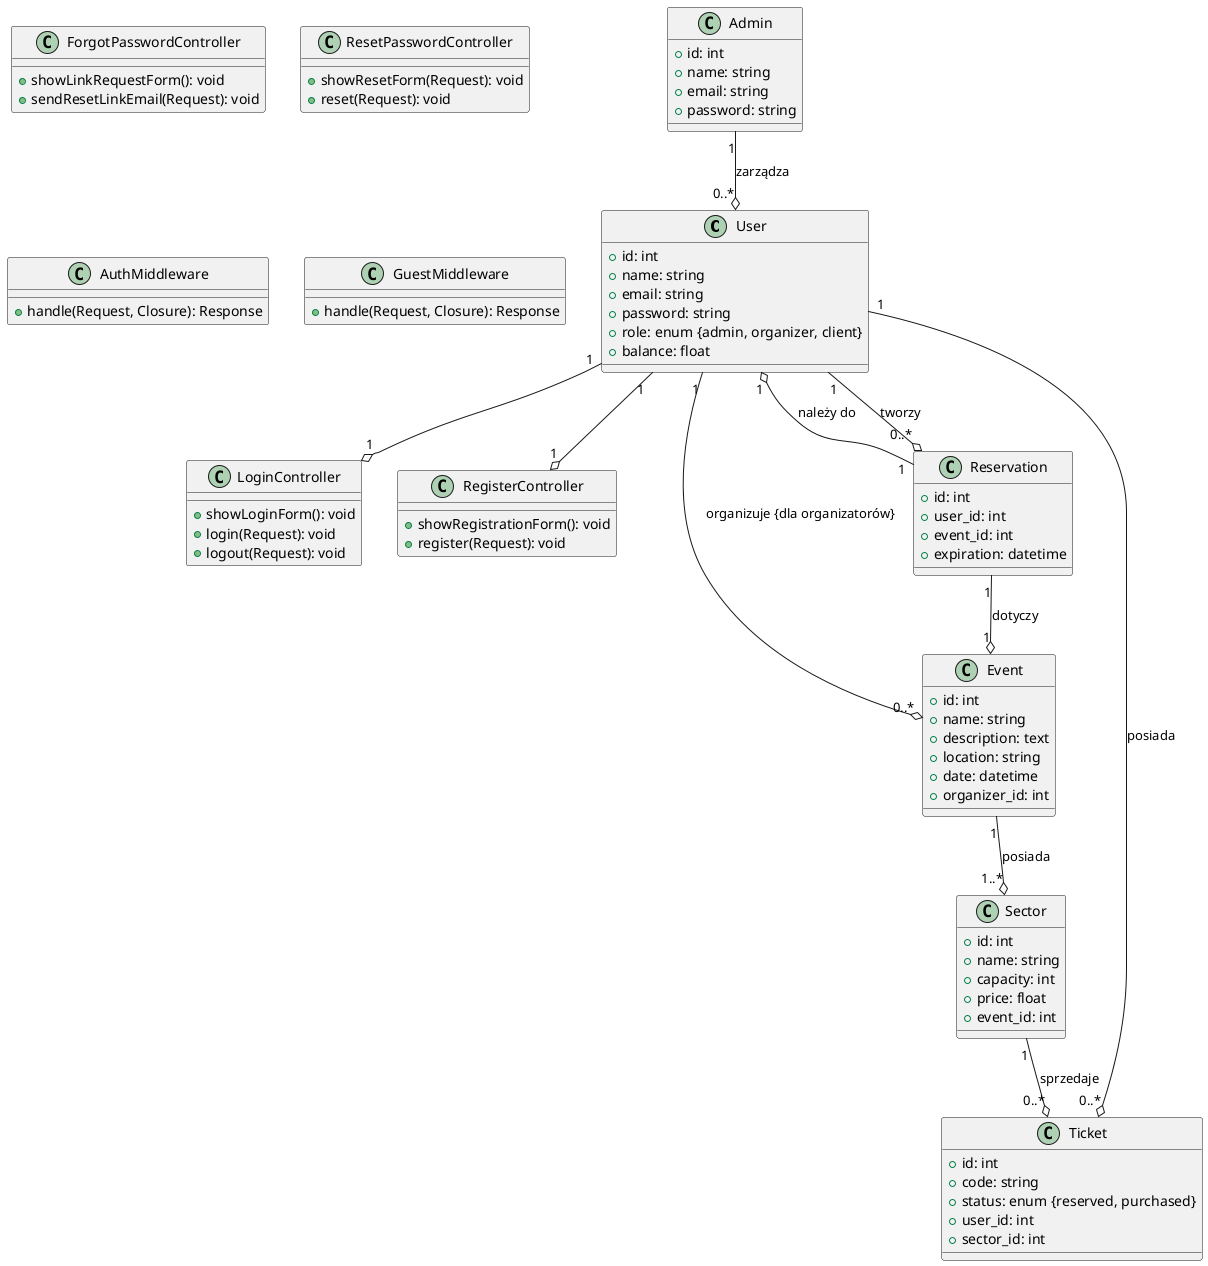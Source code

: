 @startuml
' Definicja klas

class User {
    + id: int
    + name: string
    + email: string
    + password: string
    + role: enum {admin, organizer, client}
    + balance: float
}

' Kontrolery uwierzytelniania tego chyba by można nie dawać
class LoginController {
    + showLoginForm(): void
    + login(Request): void
    + logout(Request): void
}

class RegisterController {
    + showRegistrationForm(): void
    + register(Request): void
}

class ForgotPasswordController {
    + showLinkRequestForm(): void
    + sendResetLinkEmail(Request): void
}

class ResetPasswordController {
    + showResetForm(Request): void
    + reset(Request): void
}

' Middleware
class AuthMiddleware {
    + handle(Request, Closure): Response
}

class GuestMiddleware {
    + handle(Request, Closure): Response
}

' Relacje
User "1" --o "1" LoginController
User "1" --o "1" RegisterController

' Do tąd, reszta z głównego systemu

class Admin {
    + id: int
    + name: string
    + email: string
    + password: string
}

class Event {
    + id: int
    + name: string
    + description: text
    + location: string
    + date: datetime
    + organizer_id: int
}

class Sector {
    + id: int
    + name: string
    + capacity: int
    + price: float
    + event_id: int
}

class Ticket {
    + id: int
    + code: string
    + status: enum {reserved, purchased}
    + user_id: int
    + sector_id: int
}

class Reservation {
    + id: int
    + user_id: int
    + event_id: int
    + expiration: datetime
}

' Relacje między klasami
User "1" --o "0..*" Ticket : posiada
User "1" --o "0..*" Reservation : tworzy
User "1" --o "0..*" Event : organizuje {dla organizatorów}
Event "1" --o "1..*" Sector : posiada
Sector "1" --o "0..*" Ticket : sprzedaje
Reservation "1" --o "1" User : należy do
Reservation "1" --o "1" Event : dotyczy
Admin "1" --o "0..*" User : zarządza

@enduml
